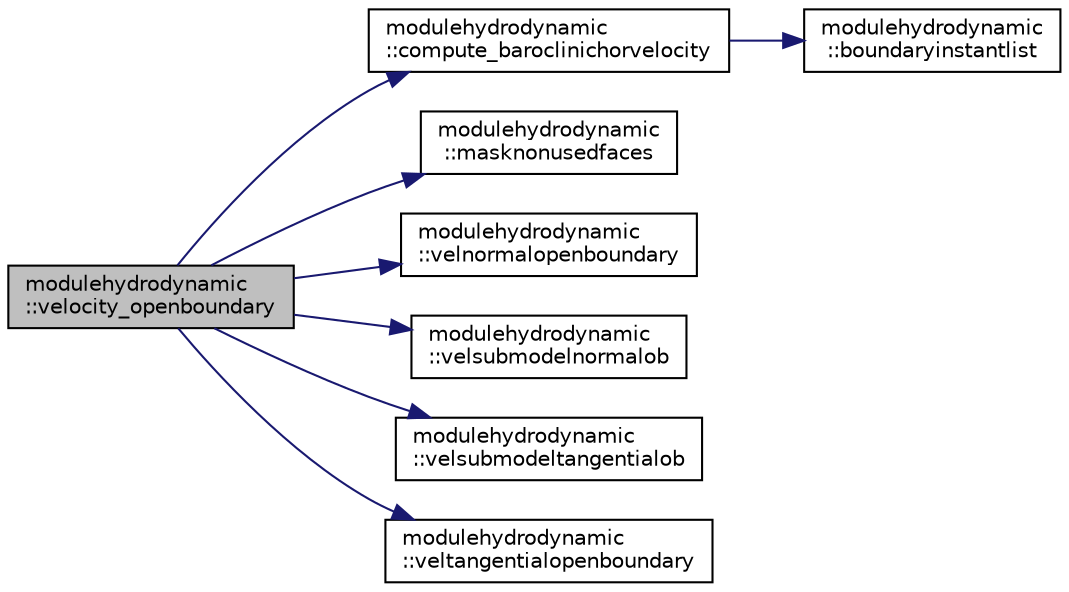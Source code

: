 digraph "modulehydrodynamic::velocity_openboundary"
{
 // LATEX_PDF_SIZE
  edge [fontname="Helvetica",fontsize="10",labelfontname="Helvetica",labelfontsize="10"];
  node [fontname="Helvetica",fontsize="10",shape=record];
  rankdir="LR";
  Node1 [label="modulehydrodynamic\l::velocity_openboundary",height=0.2,width=0.4,color="black", fillcolor="grey75", style="filled", fontcolor="black",tooltip=" "];
  Node1 -> Node2 [color="midnightblue",fontsize="10",style="solid"];
  Node2 [label="modulehydrodynamic\l::compute_baroclinichorvelocity",height=0.2,width=0.4,color="black", fillcolor="white", style="filled",URL="$namespacemodulehydrodynamic.html#a5548f1e73131ae2e60c1386848706e83",tooltip=" "];
  Node2 -> Node3 [color="midnightblue",fontsize="10",style="solid"];
  Node3 [label="modulehydrodynamic\l::boundaryinstantlist",height=0.2,width=0.4,color="black", fillcolor="white", style="filled",URL="$namespacemodulehydrodynamic.html#a1e87e450d8be8b7bee682d2ef22558f8",tooltip=" "];
  Node1 -> Node4 [color="midnightblue",fontsize="10",style="solid"];
  Node4 [label="modulehydrodynamic\l::masknonusedfaces",height=0.2,width=0.4,color="black", fillcolor="white", style="filled",URL="$namespacemodulehydrodynamic.html#ab4a3acec600d04e2afbf5acc7f68b642",tooltip=" "];
  Node1 -> Node5 [color="midnightblue",fontsize="10",style="solid"];
  Node5 [label="modulehydrodynamic\l::velnormalopenboundary",height=0.2,width=0.4,color="black", fillcolor="white", style="filled",URL="$namespacemodulehydrodynamic.html#af23df453cb52dbe604e896aba3b572aa",tooltip=" "];
  Node1 -> Node6 [color="midnightblue",fontsize="10",style="solid"];
  Node6 [label="modulehydrodynamic\l::velsubmodelnormalob",height=0.2,width=0.4,color="black", fillcolor="white", style="filled",URL="$namespacemodulehydrodynamic.html#aca265830a6a43d55606480ef5abdb2af",tooltip=" "];
  Node1 -> Node7 [color="midnightblue",fontsize="10",style="solid"];
  Node7 [label="modulehydrodynamic\l::velsubmodeltangentialob",height=0.2,width=0.4,color="black", fillcolor="white", style="filled",URL="$namespacemodulehydrodynamic.html#ac476fd6c2f59116c8cbcbed954fdbc5f",tooltip=" "];
  Node1 -> Node8 [color="midnightblue",fontsize="10",style="solid"];
  Node8 [label="modulehydrodynamic\l::veltangentialopenboundary",height=0.2,width=0.4,color="black", fillcolor="white", style="filled",URL="$namespacemodulehydrodynamic.html#a0be051dfb2855eb7014145fceaa64075",tooltip=" "];
}
